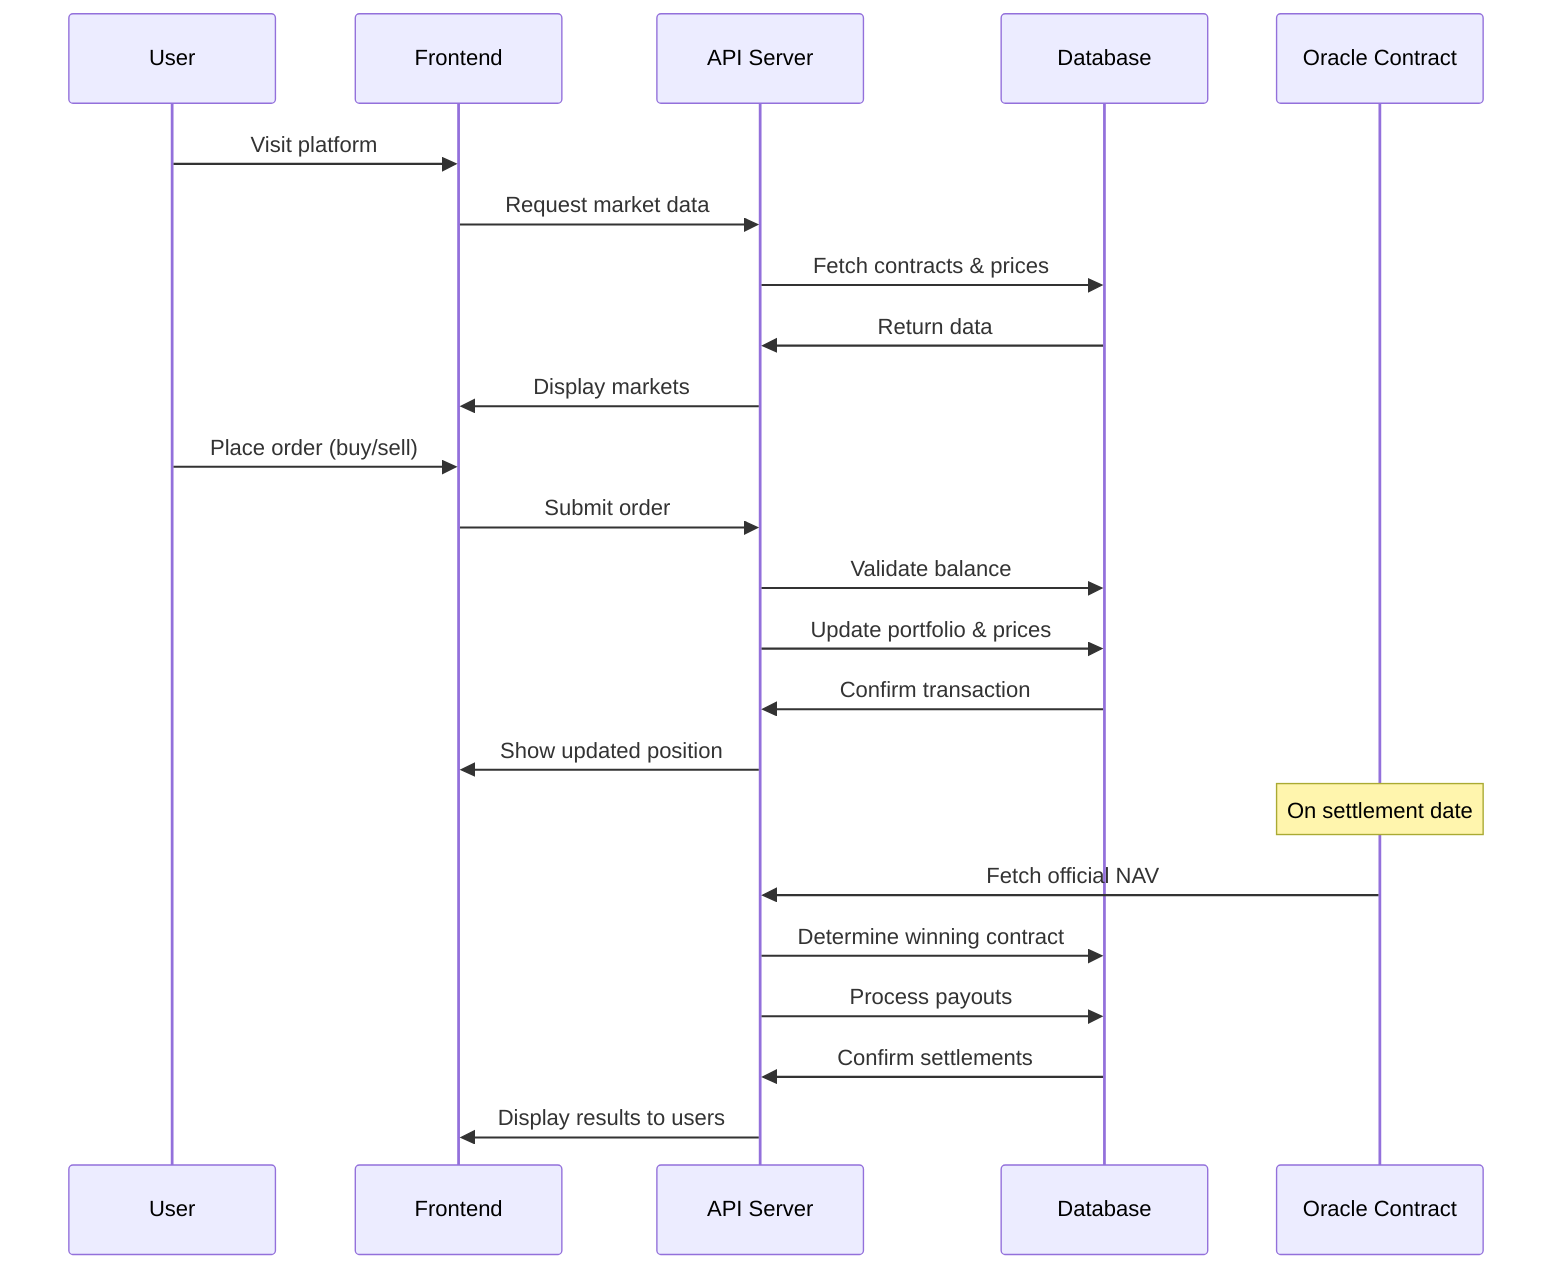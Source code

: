 sequenceDiagram
    participant U as User
    participant FE as Frontend
    participant API as API Server
    participant DB as Database
    participant OC as Oracle Contract

    U->>FE: Visit platform
    FE->>API: Request market data
    API->>DB: Fetch contracts & prices
    DB->>API: Return data
    API->>FE: Display markets
    
    U->>FE: Place order (buy/sell)
    FE->>API: Submit order
    API->>DB: Validate balance
    API->>DB: Update portfolio & prices
    DB->>API: Confirm transaction
    API->>FE: Show updated position
    
    Note over OC: On settlement date
    OC->>API: Fetch official NAV
    API->>DB: Determine winning contract
    API->>DB: Process payouts
    DB->>API: Confirm settlements
    API->>FE: Display results to users